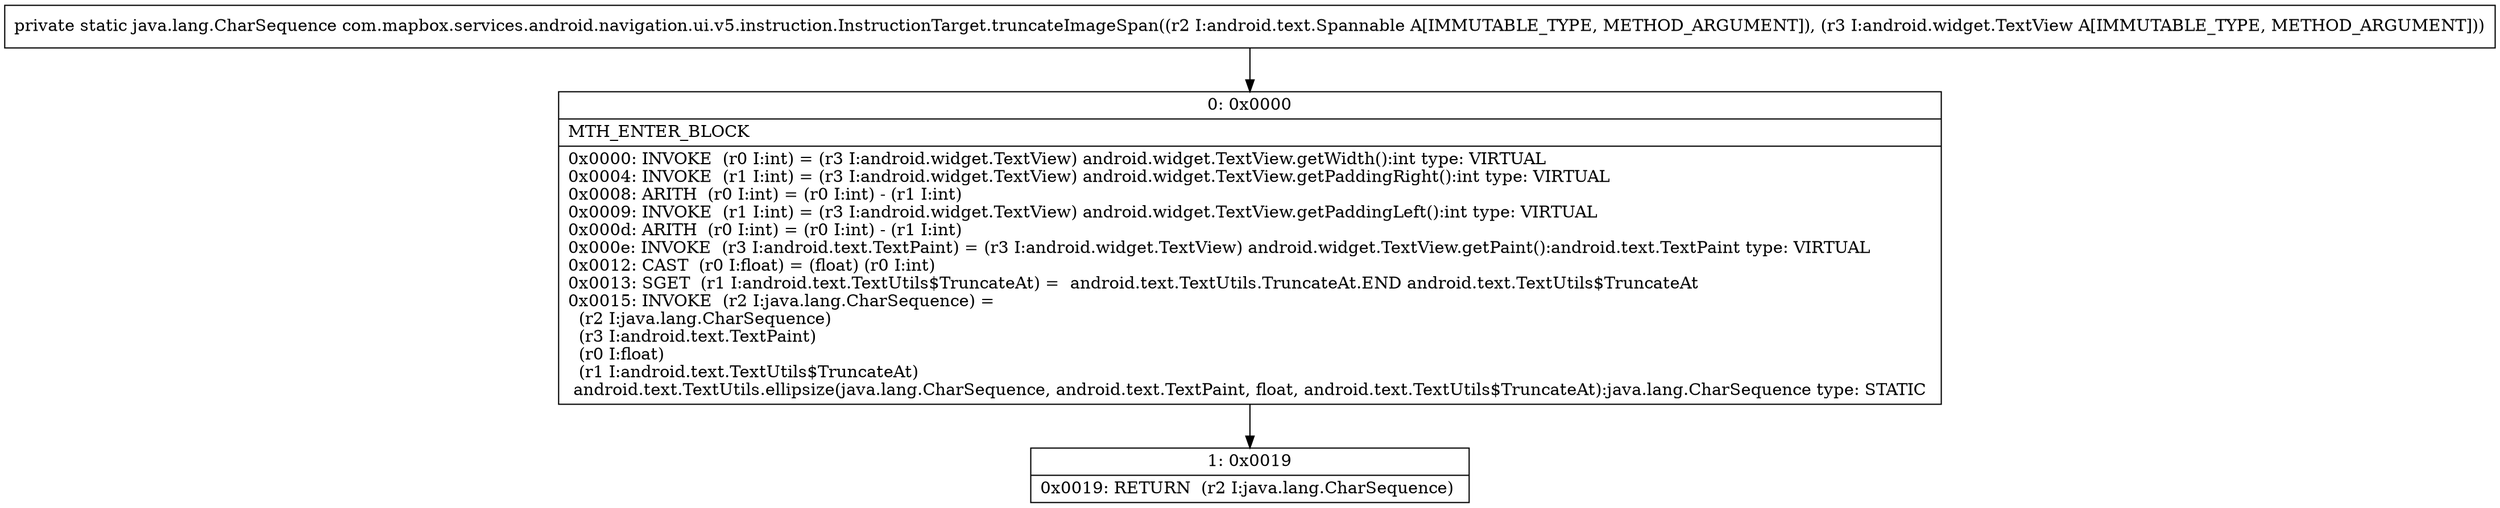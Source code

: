 digraph "CFG forcom.mapbox.services.android.navigation.ui.v5.instruction.InstructionTarget.truncateImageSpan(Landroid\/text\/Spannable;Landroid\/widget\/TextView;)Ljava\/lang\/CharSequence;" {
Node_0 [shape=record,label="{0\:\ 0x0000|MTH_ENTER_BLOCK\l|0x0000: INVOKE  (r0 I:int) = (r3 I:android.widget.TextView) android.widget.TextView.getWidth():int type: VIRTUAL \l0x0004: INVOKE  (r1 I:int) = (r3 I:android.widget.TextView) android.widget.TextView.getPaddingRight():int type: VIRTUAL \l0x0008: ARITH  (r0 I:int) = (r0 I:int) \- (r1 I:int) \l0x0009: INVOKE  (r1 I:int) = (r3 I:android.widget.TextView) android.widget.TextView.getPaddingLeft():int type: VIRTUAL \l0x000d: ARITH  (r0 I:int) = (r0 I:int) \- (r1 I:int) \l0x000e: INVOKE  (r3 I:android.text.TextPaint) = (r3 I:android.widget.TextView) android.widget.TextView.getPaint():android.text.TextPaint type: VIRTUAL \l0x0012: CAST  (r0 I:float) = (float) (r0 I:int) \l0x0013: SGET  (r1 I:android.text.TextUtils$TruncateAt) =  android.text.TextUtils.TruncateAt.END android.text.TextUtils$TruncateAt \l0x0015: INVOKE  (r2 I:java.lang.CharSequence) = \l  (r2 I:java.lang.CharSequence)\l  (r3 I:android.text.TextPaint)\l  (r0 I:float)\l  (r1 I:android.text.TextUtils$TruncateAt)\l android.text.TextUtils.ellipsize(java.lang.CharSequence, android.text.TextPaint, float, android.text.TextUtils$TruncateAt):java.lang.CharSequence type: STATIC \l}"];
Node_1 [shape=record,label="{1\:\ 0x0019|0x0019: RETURN  (r2 I:java.lang.CharSequence) \l}"];
MethodNode[shape=record,label="{private static java.lang.CharSequence com.mapbox.services.android.navigation.ui.v5.instruction.InstructionTarget.truncateImageSpan((r2 I:android.text.Spannable A[IMMUTABLE_TYPE, METHOD_ARGUMENT]), (r3 I:android.widget.TextView A[IMMUTABLE_TYPE, METHOD_ARGUMENT])) }"];
MethodNode -> Node_0;
Node_0 -> Node_1;
}

